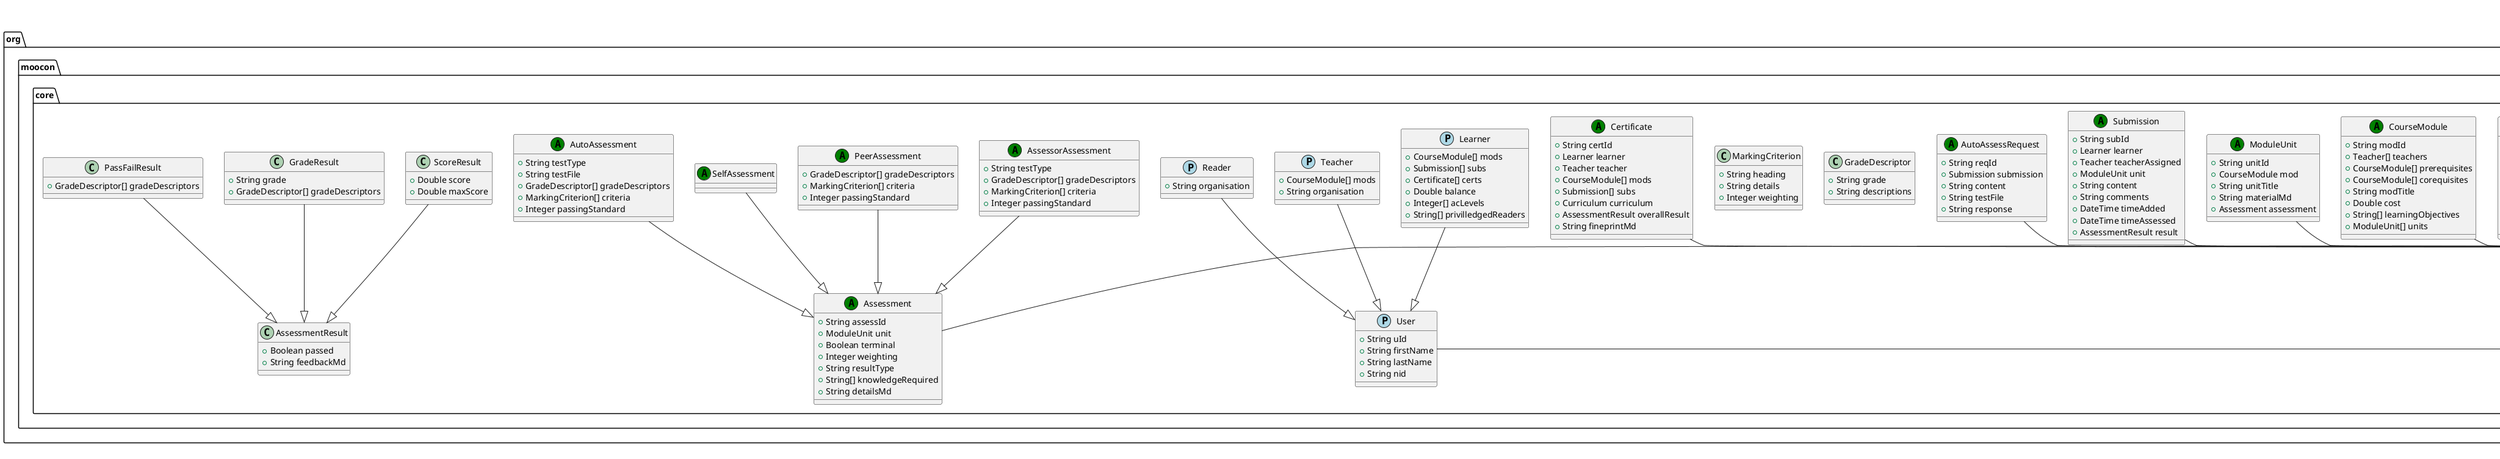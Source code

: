 @startuml composer
'** Auto generated content, any changes may be lost **'
!define DATE %date[EEE, MMM d, ''yy 'at' HH:mm]%
skinparam titleBackgroundColor LightYellow
skinparam titleBorderThickness 0.5
skinparam titleBorderRoundCorner 6
skinparam titleFontColor Black
skinparam titleFontSize 18
title
Business Network Definition for 'org.moocon.core.cto'
end title
class org.moocon.core.User << (P,lightblue) >> {
   + String uId
   + String firstName
   + String lastName
   + String nid
}
org.moocon.core.User --|> org.hyperledger.composer.system.Participant
class org.moocon.core.Learner << (P,lightblue) >> {
   + CourseModule[] mods
   + Submission[] subs
   + Certificate[] certs
   + Double balance
   + Integer[] acLevels
   + String[] privilledgedReaders
}
org.moocon.core.Learner --|> org.moocon.core.User
class org.moocon.core.Teacher << (P,lightblue) >> {
   + CourseModule[] mods
   + String organisation
}
org.moocon.core.Teacher --|> org.moocon.core.User
class org.moocon.core.Reader << (P,lightblue) >> {
   + String organisation
}
org.moocon.core.Reader --|> org.moocon.core.User
class org.moocon.core.CreateModule << (T,yellow) >> {
   + CourseModule mod
}
org.moocon.core.CreateModule --|> org.hyperledger.composer.system.Transaction
class org.moocon.core.CourseModule << (A,green) >> {
   + String modId
   + Teacher[] teachers
   + CourseModule[] prerequisites
   + CourseModule[] corequisites
   + String modTitle
   + Double cost
   + String[] learningObjectives
   + ModuleUnit[] units
}
org.moocon.core.CourseModule --|> org.hyperledger.composer.system.Asset
class org.moocon.core.ModuleUnit << (A,green) >> {
   + String unitId
   + CourseModule mod
   + String unitTitle
   + String materialMd
   + Assessment assessment
}
org.moocon.core.ModuleUnit --|> org.hyperledger.composer.system.Asset
class org.moocon.core.Assessment << (A,green) >> {
   + String assessId
   + ModuleUnit unit
   + Boolean terminal
   + Integer weighting
   + String resultType
   + String[] knowledgeRequired
   + String detailsMd
}
org.moocon.core.Assessment --|> org.hyperledger.composer.system.Asset
class org.moocon.core.AddSubmission << (T,yellow) >> {
   + Learner learner
   + ModuleUnit unit
   + String content
   + String comments
}
org.moocon.core.AddSubmission --|> org.hyperledger.composer.system.Transaction
class org.moocon.core.Submission << (A,green) >> {
   + String subId
   + Learner learner
   + Teacher teacherAssigned
   + ModuleUnit unit
   + String content
   + String comments
   + DateTime timeAdded
   + DateTime timeAssessed
   + AssessmentResult result
}
org.moocon.core.Submission --|> org.hyperledger.composer.system.Asset
class org.moocon.core.SubmissionUploaded {
   + Submission submission
   + String unitId
   + String teacherId
}
org.moocon.core.SubmissionUploaded --|> org.hyperledger.composer.system.Event
class org.moocon.core.AutoAssessment << (A,green) >> {
   + String testType
   + String testFile
   + GradeDescriptor[] gradeDescriptors
   + MarkingCriterion[] criteria
   + Integer passingStandard
}
org.moocon.core.AutoAssessment --|> org.moocon.core.Assessment
class org.moocon.core.AutoAssessRequest << (A,green) >> {
   + String reqId
   + Submission submission
   + String content
   + String testFile
   + String response
}
org.moocon.core.AutoAssessRequest --|> org.hyperledger.composer.system.Asset
class org.moocon.core.AssessorAssessment << (A,green) >> {
   + String testType
   + GradeDescriptor[] gradeDescriptors
   + MarkingCriterion[] criteria
   + Integer passingStandard
}
org.moocon.core.AssessorAssessment --|> org.moocon.core.Assessment
class org.moocon.core.SubmitResult << (T,yellow) >> {
   + Submission submission
   + Teacher assessor
   + Integer[] marks
   + String feedbackMd
}
org.moocon.core.SubmitResult --|> org.hyperledger.composer.system.Transaction
class org.moocon.core.PeerAssessment << (A,green) >> {
   + GradeDescriptor[] gradeDescriptors
   + MarkingCriterion[] criteria
   + Integer passingStandard
}
org.moocon.core.PeerAssessment --|> org.moocon.core.Assessment
class org.moocon.core.PeerFeedbackRequest {
   + Submission submission
   + Learner peerAssessor
}
org.moocon.core.PeerFeedbackRequest --|> org.hyperledger.composer.system.Event
class org.moocon.core.SubmitPeerFeedback << (T,yellow) >> {
   + Submission submission
   + Learner peerAssessor
   + String gradesMd
   + String comments
}
org.moocon.core.SubmitPeerFeedback --|> org.hyperledger.composer.system.Transaction
class org.moocon.core.SelfAssessment << (A,green) >> {
}
org.moocon.core.SelfAssessment --|> org.moocon.core.Assessment
class org.moocon.core.ResultAvailable {
   + Submission submission
   + String unitId
   + String details
}
org.moocon.core.ResultAvailable --|> org.hyperledger.composer.system.Event
class org.moocon.core.CourseModuleCompleted {
   + Teacher teacherAssigned
   + Submission submission
   + String modId
}
org.moocon.core.CourseModuleCompleted --|> org.hyperledger.composer.system.Event
class org.moocon.core.GenCertificate << (T,yellow) >> {
   + Submission[] subs
   + Curriculum curriculum
   + Teacher orderer
}
org.moocon.core.GenCertificate --|> org.hyperledger.composer.system.Transaction
class org.moocon.core.Certificate << (A,green) >> {
   + String certId
   + Learner learner
   + Teacher teacher
   + CourseModule[] mods
   + Submission[] subs
   + Curriculum curriculum
   + AssessmentResult overallResult
   + String fineprintMd
}
org.moocon.core.Certificate --|> org.hyperledger.composer.system.Asset
class org.moocon.core.NewCertificate {
   + CourseModule mod
   + Certificate cert
}
org.moocon.core.NewCertificate --|> org.hyperledger.composer.system.Event
class org.moocon.core.AssessmentResult {
   + Boolean passed
   + String feedbackMd
}
class org.moocon.core.ScoreResult {
   + Double score
   + Double maxScore
}
org.moocon.core.ScoreResult --|> org.moocon.core.AssessmentResult
class org.moocon.core.GradeResult {
   + String grade
   + GradeDescriptor[] gradeDescriptors
}
org.moocon.core.GradeResult --|> org.moocon.core.AssessmentResult
class org.moocon.core.PassFailResult {
   + GradeDescriptor[] gradeDescriptors
}
org.moocon.core.PassFailResult --|> org.moocon.core.AssessmentResult
class org.moocon.core.GradeDescriptor {
   + String grade
   + String descriptions
}
class org.moocon.core.MarkingCriterion {
   + String heading
   + String details
   + Integer weighting
}
class org.moocon.core.Curriculum << (A,green) >> {
   + String currId
   + Teacher teacher
   + Learner learner
   + String[] modIds
   + String curTitle
   + String notes
   + String programmeOutcome
   + Boolean approved
}
org.moocon.core.Curriculum --|> org.hyperledger.composer.system.Asset
class org.moocon.core.ProposeCurriculum << (T,yellow) >> {
   + Learner learner
   + Teacher teacher
   + String existingCurrId
   + String[] modIds
}
org.moocon.core.ProposeCurriculum --|> org.hyperledger.composer.system.Transaction
class org.moocon.core.CurriculumProposed {
   + Curriculum curriculum
}
org.moocon.core.CurriculumProposed --|> org.hyperledger.composer.system.Event
class org.moocon.core.ApproveCurriculum << (T,yellow) >> {
   + Curriculum curriculum
}
org.moocon.core.ApproveCurriculum --|> org.hyperledger.composer.system.Transaction
class org.moocon.core.CurriculumApproved {
   + Curriculum curriculum
}
org.moocon.core.CurriculumApproved --|> org.hyperledger.composer.system.Event
class org.moocon.core.BalanceChanges {
   + User user
   + Double oldBalance
   + Double newBalance
   + String details
}
org.moocon.core.BalanceChanges --|> org.hyperledger.composer.system.Event
class org.moocon.core.BeginModule << (T,yellow) >> {
   + Learner learner
   + CourseModule mod
}
org.moocon.core.BeginModule --|> org.hyperledger.composer.system.Transaction
class org.moocon.core.AutoAssess << (T,yellow) >> {
   + Submission submission
}
org.moocon.core.AutoAssess --|> org.hyperledger.composer.system.Transaction
class org.moocon.core.EditModule << (T,yellow) >> {
   + CourseModule mod
}
org.moocon.core.EditModule --|> org.hyperledger.composer.system.Transaction
class org.moocon.core.EditUnit << (T,yellow) >> {
   + ModuleUnit unit
}
org.moocon.core.EditUnit --|> org.hyperledger.composer.system.Transaction
class org.moocon.core.EditAssessment << (T,yellow) >> {
   + Assessment assessment
}
org.moocon.core.EditAssessment --|> org.hyperledger.composer.system.Transaction
right footer DATE
@enduml

